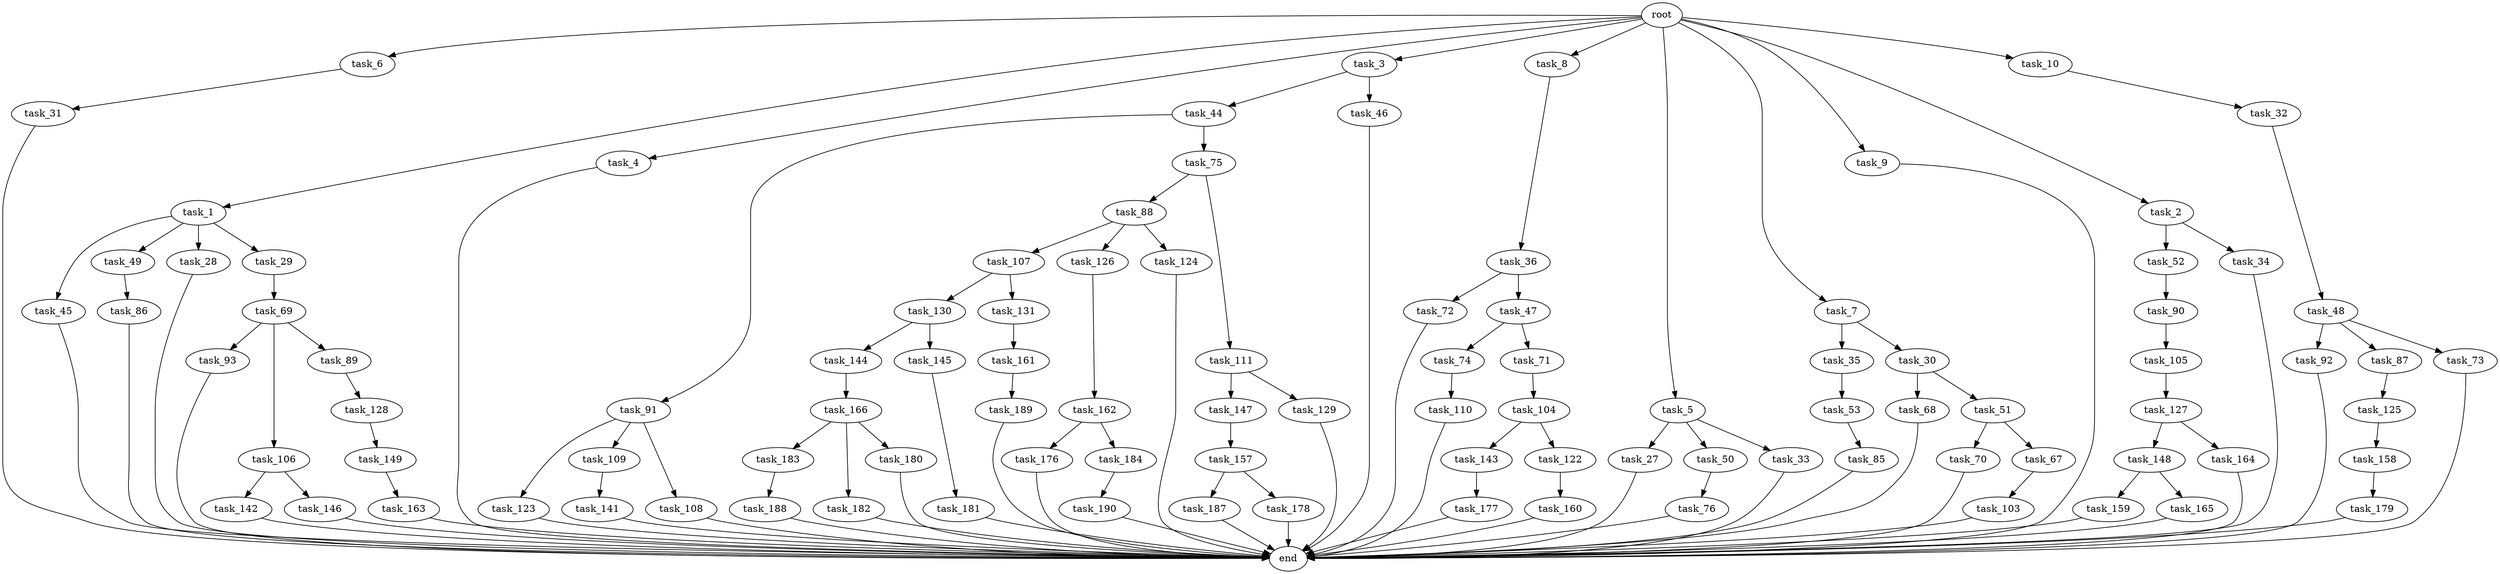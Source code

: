 digraph G {
  task_6 [size="1.024000"];
  task_91 [size="695784701.952000"];
  task_45 [size="77309411.328000"];
  task_187 [size="549755813.888000"];
  task_123 [size="695784701.952000"];
  task_44 [size="309237645.312000"];
  task_1 [size="1.024000"];
  task_159 [size="137438953.472000"];
  task_68 [size="695784701.952000"];
  task_190 [size="34359738.368000"];
  task_149 [size="858993459.200000"];
  task_130 [size="695784701.952000"];
  task_72 [size="34359738.368000"];
  root [size="0.000000"];
  task_178 [size="549755813.888000"];
  task_176 [size="420906795.008000"];
  task_179 [size="137438953.472000"];
  task_144 [size="695784701.952000"];
  task_148 [size="549755813.888000"];
  task_74 [size="420906795.008000"];
  task_4 [size="1.024000"];
  task_3 [size="1.024000"];
  task_86 [size="214748364.800000"];
  task_147 [size="214748364.800000"];
  task_131 [size="695784701.952000"];
  task_93 [size="77309411.328000"];
  task_85 [size="549755813.888000"];
  task_183 [size="858993459.200000"];
  task_182 [size="858993459.200000"];
  task_8 [size="1.024000"];
  task_184 [size="420906795.008000"];
  task_27 [size="34359738.368000"];
  task_109 [size="695784701.952000"];
  task_177 [size="309237645.312000"];
  task_5 [size="1.024000"];
  task_166 [size="34359738.368000"];
  task_107 [size="420906795.008000"];
  task_49 [size="77309411.328000"];
  task_145 [size="695784701.952000"];
  task_128 [size="214748364.800000"];
  task_103 [size="309237645.312000"];
  task_32 [size="549755813.888000"];
  task_92 [size="137438953.472000"];
  task_88 [size="420906795.008000"];
  task_7 [size="1.024000"];
  task_189 [size="858993459.200000"];
  task_188 [size="34359738.368000"];
  task_53 [size="214748364.800000"];
  task_181 [size="137438953.472000"];
  task_126 [size="420906795.008000"];
  task_35 [size="420906795.008000"];
  task_31 [size="549755813.888000"];
  task_28 [size="77309411.328000"];
  task_142 [size="309237645.312000"];
  task_9 [size="1.024000"];
  task_180 [size="858993459.200000"];
  task_141 [size="34359738.368000"];
  task_90 [size="858993459.200000"];
  task_162 [size="34359738.368000"];
  task_143 [size="695784701.952000"];
  task_2 [size="1.024000"];
  task_106 [size="77309411.328000"];
  task_105 [size="137438953.472000"];
  task_129 [size="214748364.800000"];
  task_52 [size="214748364.800000"];
  task_87 [size="137438953.472000"];
  task_50 [size="34359738.368000"];
  task_122 [size="695784701.952000"];
  task_111 [size="420906795.008000"];
  task_104 [size="695784701.952000"];
  task_158 [size="549755813.888000"];
  task_160 [size="858993459.200000"];
  task_36 [size="549755813.888000"];
  task_127 [size="695784701.952000"];
  task_70 [size="309237645.312000"];
  task_165 [size="137438953.472000"];
  task_30 [size="420906795.008000"];
  task_67 [size="309237645.312000"];
  task_48 [size="34359738.368000"];
  task_146 [size="309237645.312000"];
  task_10 [size="1.024000"];
  task_73 [size="137438953.472000"];
  task_164 [size="549755813.888000"];
  task_163 [size="137438953.472000"];
  task_34 [size="214748364.800000"];
  task_29 [size="77309411.328000"];
  task_124 [size="420906795.008000"];
  task_161 [size="549755813.888000"];
  task_33 [size="34359738.368000"];
  task_47 [size="34359738.368000"];
  task_69 [size="549755813.888000"];
  task_108 [size="695784701.952000"];
  end [size="0.000000"];
  task_71 [size="420906795.008000"];
  task_89 [size="77309411.328000"];
  task_46 [size="309237645.312000"];
  task_76 [size="695784701.952000"];
  task_75 [size="695784701.952000"];
  task_110 [size="309237645.312000"];
  task_51 [size="695784701.952000"];
  task_125 [size="695784701.952000"];
  task_157 [size="309237645.312000"];

  task_6 -> task_31 [size="536870912.000000"];
  task_91 -> task_108 [size="679477248.000000"];
  task_91 -> task_109 [size="679477248.000000"];
  task_91 -> task_123 [size="679477248.000000"];
  task_45 -> end [size="1.000000"];
  task_187 -> end [size="1.000000"];
  task_123 -> end [size="1.000000"];
  task_44 -> task_75 [size="679477248.000000"];
  task_44 -> task_91 [size="679477248.000000"];
  task_1 -> task_29 [size="75497472.000000"];
  task_1 -> task_45 [size="75497472.000000"];
  task_1 -> task_28 [size="75497472.000000"];
  task_1 -> task_49 [size="75497472.000000"];
  task_159 -> end [size="1.000000"];
  task_68 -> end [size="1.000000"];
  task_190 -> end [size="1.000000"];
  task_149 -> task_163 [size="134217728.000000"];
  task_130 -> task_144 [size="679477248.000000"];
  task_130 -> task_145 [size="679477248.000000"];
  task_72 -> end [size="1.000000"];
  root -> task_2 [size="1.000000"];
  root -> task_6 [size="1.000000"];
  root -> task_7 [size="1.000000"];
  root -> task_4 [size="1.000000"];
  root -> task_3 [size="1.000000"];
  root -> task_5 [size="1.000000"];
  root -> task_1 [size="1.000000"];
  root -> task_8 [size="1.000000"];
  root -> task_9 [size="1.000000"];
  root -> task_10 [size="1.000000"];
  task_178 -> end [size="1.000000"];
  task_176 -> end [size="1.000000"];
  task_179 -> end [size="1.000000"];
  task_144 -> task_166 [size="33554432.000000"];
  task_148 -> task_165 [size="134217728.000000"];
  task_148 -> task_159 [size="134217728.000000"];
  task_74 -> task_110 [size="301989888.000000"];
  task_4 -> end [size="1.000000"];
  task_3 -> task_44 [size="301989888.000000"];
  task_3 -> task_46 [size="301989888.000000"];
  task_86 -> end [size="1.000000"];
  task_147 -> task_157 [size="301989888.000000"];
  task_131 -> task_161 [size="536870912.000000"];
  task_93 -> end [size="1.000000"];
  task_85 -> end [size="1.000000"];
  task_183 -> task_188 [size="33554432.000000"];
  task_182 -> end [size="1.000000"];
  task_8 -> task_36 [size="536870912.000000"];
  task_184 -> task_190 [size="33554432.000000"];
  task_27 -> end [size="1.000000"];
  task_109 -> task_141 [size="33554432.000000"];
  task_177 -> end [size="1.000000"];
  task_5 -> task_27 [size="33554432.000000"];
  task_5 -> task_33 [size="33554432.000000"];
  task_5 -> task_50 [size="33554432.000000"];
  task_166 -> task_180 [size="838860800.000000"];
  task_166 -> task_182 [size="838860800.000000"];
  task_166 -> task_183 [size="838860800.000000"];
  task_107 -> task_130 [size="679477248.000000"];
  task_107 -> task_131 [size="679477248.000000"];
  task_49 -> task_86 [size="209715200.000000"];
  task_145 -> task_181 [size="134217728.000000"];
  task_128 -> task_149 [size="838860800.000000"];
  task_103 -> end [size="1.000000"];
  task_32 -> task_48 [size="33554432.000000"];
  task_92 -> end [size="1.000000"];
  task_88 -> task_107 [size="411041792.000000"];
  task_88 -> task_124 [size="411041792.000000"];
  task_88 -> task_126 [size="411041792.000000"];
  task_7 -> task_30 [size="411041792.000000"];
  task_7 -> task_35 [size="411041792.000000"];
  task_189 -> end [size="1.000000"];
  task_188 -> end [size="1.000000"];
  task_53 -> task_85 [size="536870912.000000"];
  task_181 -> end [size="1.000000"];
  task_126 -> task_162 [size="33554432.000000"];
  task_35 -> task_53 [size="209715200.000000"];
  task_31 -> end [size="1.000000"];
  task_28 -> end [size="1.000000"];
  task_142 -> end [size="1.000000"];
  task_9 -> end [size="1.000000"];
  task_180 -> end [size="1.000000"];
  task_141 -> end [size="1.000000"];
  task_90 -> task_105 [size="134217728.000000"];
  task_162 -> task_184 [size="411041792.000000"];
  task_162 -> task_176 [size="411041792.000000"];
  task_143 -> task_177 [size="301989888.000000"];
  task_2 -> task_34 [size="209715200.000000"];
  task_2 -> task_52 [size="209715200.000000"];
  task_106 -> task_142 [size="301989888.000000"];
  task_106 -> task_146 [size="301989888.000000"];
  task_105 -> task_127 [size="679477248.000000"];
  task_129 -> end [size="1.000000"];
  task_52 -> task_90 [size="838860800.000000"];
  task_87 -> task_125 [size="679477248.000000"];
  task_50 -> task_76 [size="679477248.000000"];
  task_122 -> task_160 [size="838860800.000000"];
  task_111 -> task_129 [size="209715200.000000"];
  task_111 -> task_147 [size="209715200.000000"];
  task_104 -> task_143 [size="679477248.000000"];
  task_104 -> task_122 [size="679477248.000000"];
  task_158 -> task_179 [size="134217728.000000"];
  task_160 -> end [size="1.000000"];
  task_36 -> task_47 [size="33554432.000000"];
  task_36 -> task_72 [size="33554432.000000"];
  task_127 -> task_148 [size="536870912.000000"];
  task_127 -> task_164 [size="536870912.000000"];
  task_70 -> end [size="1.000000"];
  task_165 -> end [size="1.000000"];
  task_30 -> task_68 [size="679477248.000000"];
  task_30 -> task_51 [size="679477248.000000"];
  task_67 -> task_103 [size="301989888.000000"];
  task_48 -> task_87 [size="134217728.000000"];
  task_48 -> task_92 [size="134217728.000000"];
  task_48 -> task_73 [size="134217728.000000"];
  task_146 -> end [size="1.000000"];
  task_10 -> task_32 [size="536870912.000000"];
  task_73 -> end [size="1.000000"];
  task_164 -> end [size="1.000000"];
  task_163 -> end [size="1.000000"];
  task_34 -> end [size="1.000000"];
  task_29 -> task_69 [size="536870912.000000"];
  task_124 -> end [size="1.000000"];
  task_161 -> task_189 [size="838860800.000000"];
  task_33 -> end [size="1.000000"];
  task_47 -> task_71 [size="411041792.000000"];
  task_47 -> task_74 [size="411041792.000000"];
  task_69 -> task_106 [size="75497472.000000"];
  task_69 -> task_89 [size="75497472.000000"];
  task_69 -> task_93 [size="75497472.000000"];
  task_108 -> end [size="1.000000"];
  task_71 -> task_104 [size="679477248.000000"];
  task_89 -> task_128 [size="209715200.000000"];
  task_46 -> end [size="1.000000"];
  task_76 -> end [size="1.000000"];
  task_75 -> task_88 [size="411041792.000000"];
  task_75 -> task_111 [size="411041792.000000"];
  task_110 -> end [size="1.000000"];
  task_51 -> task_67 [size="301989888.000000"];
  task_51 -> task_70 [size="301989888.000000"];
  task_125 -> task_158 [size="536870912.000000"];
  task_157 -> task_187 [size="536870912.000000"];
  task_157 -> task_178 [size="536870912.000000"];
}
